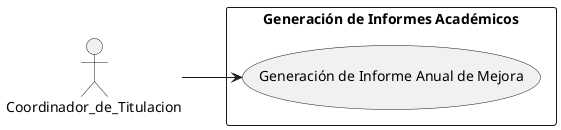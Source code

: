 @startuml
left to right direction
actor Coordinador_de_Titulacion as CT
rectangle "Generación de Informes Académicos" {
    usecase "Generación de Informe Anual de Mejora" as UC2
    CT --> UC2
}
@enduml
